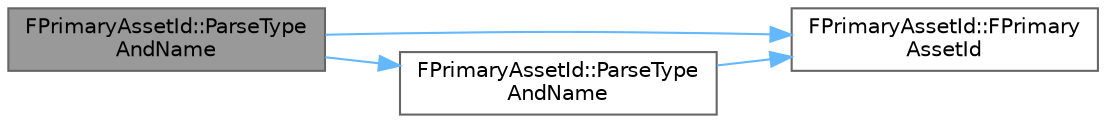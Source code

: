 digraph "FPrimaryAssetId::ParseTypeAndName"
{
 // INTERACTIVE_SVG=YES
 // LATEX_PDF_SIZE
  bgcolor="transparent";
  edge [fontname=Helvetica,fontsize=10,labelfontname=Helvetica,labelfontsize=10];
  node [fontname=Helvetica,fontsize=10,shape=box,height=0.2,width=0.4];
  rankdir="LR";
  Node1 [id="Node000001",label="FPrimaryAssetId::ParseType\lAndName",height=0.2,width=0.4,color="gray40", fillcolor="grey60", style="filled", fontcolor="black",tooltip=" "];
  Node1 -> Node2 [id="edge1_Node000001_Node000002",color="steelblue1",style="solid",tooltip=" "];
  Node2 [id="Node000002",label="FPrimaryAssetId::FPrimary\lAssetId",height=0.2,width=0.4,color="grey40", fillcolor="white", style="filled",URL="$d6/d42/structFPrimaryAssetId.html#aee1f5061e61815faa7506237255f3b38",tooltip=" "];
  Node1 -> Node3 [id="edge2_Node000001_Node000003",color="steelblue1",style="solid",tooltip=" "];
  Node3 [id="Node000003",label="FPrimaryAssetId::ParseType\lAndName",height=0.2,width=0.4,color="grey40", fillcolor="white", style="filled",URL="$d6/d42/structFPrimaryAssetId.html#a817a687c437f35cc968061eaf7b475d7",tooltip=" "];
  Node3 -> Node2 [id="edge3_Node000003_Node000002",color="steelblue1",style="solid",tooltip=" "];
}
